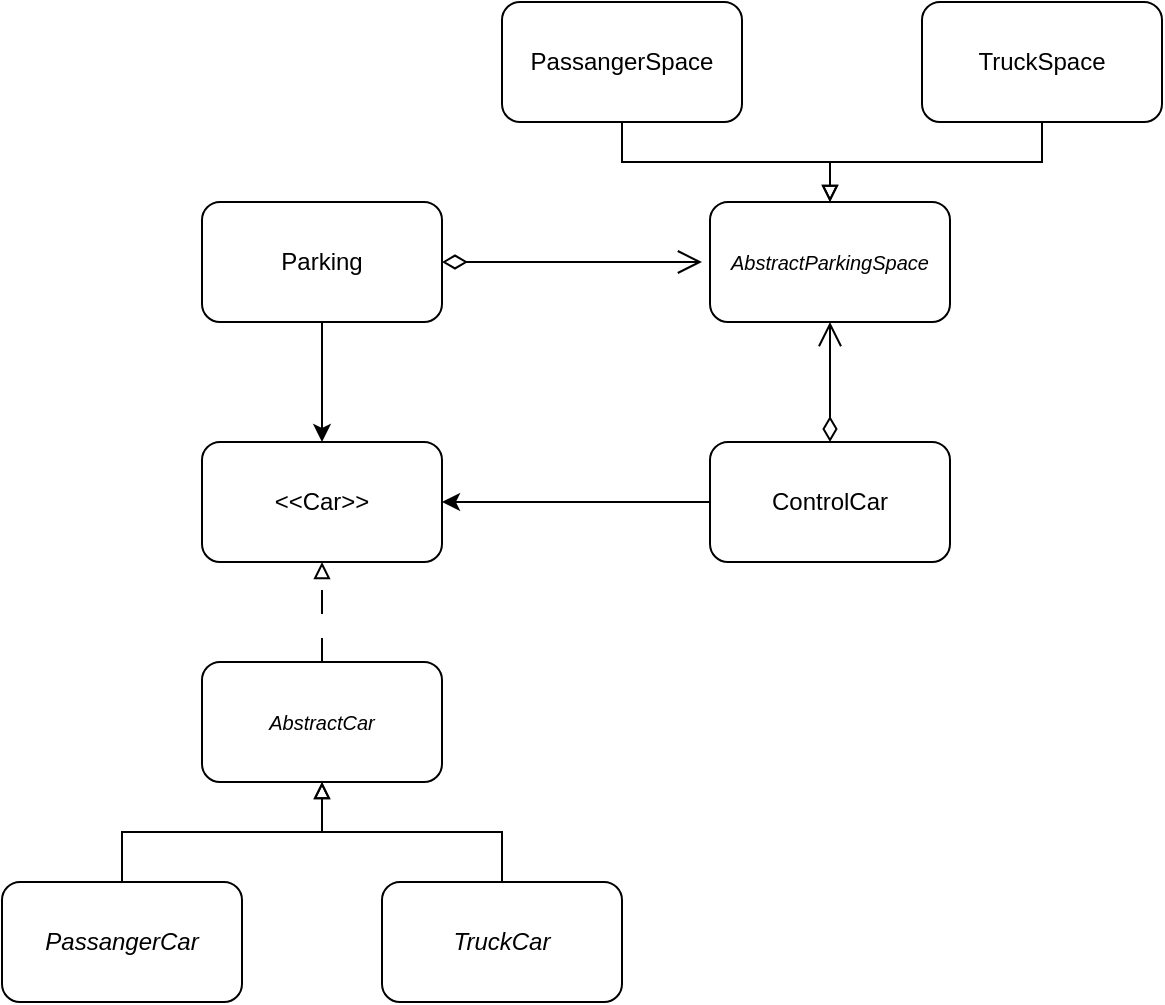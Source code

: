 <mxfile version="21.6.6" type="device">
  <diagram name="Страница 1" id="bYTtxUrRGukn5dWunuVq">
    <mxGraphModel dx="1050" dy="567" grid="1" gridSize="10" guides="1" tooltips="1" connect="1" arrows="1" fold="1" page="1" pageScale="1" pageWidth="827" pageHeight="1169" math="0" shadow="0">
      <root>
        <mxCell id="0" />
        <mxCell id="1" parent="0" />
        <mxCell id="NEkLJAMp8XwBHO0fQvia-23" value="&amp;lt;&amp;lt;Car&amp;gt;&amp;gt;" style="rounded=1;whiteSpace=wrap;html=1;" vertex="1" parent="1">
          <mxGeometry x="160" y="220" width="120" height="60" as="geometry" />
        </mxCell>
        <mxCell id="NEkLJAMp8XwBHO0fQvia-27" value="" style="edgeStyle=orthogonalEdgeStyle;rounded=0;orthogonalLoop=1;jettySize=auto;html=1;endArrow=block;endFill=0;dashed=1;dashPattern=12 12;" edge="1" parent="1" source="NEkLJAMp8XwBHO0fQvia-24" target="NEkLJAMp8XwBHO0fQvia-23">
          <mxGeometry relative="1" as="geometry" />
        </mxCell>
        <mxCell id="NEkLJAMp8XwBHO0fQvia-24" value="&lt;i&gt;&lt;font style=&quot;font-size: 10px;&quot;&gt;AbstractCar&lt;/font&gt;&lt;br&gt;&lt;/i&gt;" style="rounded=1;whiteSpace=wrap;html=1;" vertex="1" parent="1">
          <mxGeometry x="160" y="330" width="120" height="60" as="geometry" />
        </mxCell>
        <mxCell id="NEkLJAMp8XwBHO0fQvia-29" style="edgeStyle=orthogonalEdgeStyle;rounded=0;orthogonalLoop=1;jettySize=auto;html=1;exitX=0.5;exitY=0;exitDx=0;exitDy=0;endArrow=block;endFill=0;" edge="1" parent="1" source="NEkLJAMp8XwBHO0fQvia-28" target="NEkLJAMp8XwBHO0fQvia-24">
          <mxGeometry relative="1" as="geometry" />
        </mxCell>
        <mxCell id="NEkLJAMp8XwBHO0fQvia-28" value="&lt;i&gt;PassangerCar&lt;br&gt;&lt;/i&gt;" style="rounded=1;whiteSpace=wrap;html=1;" vertex="1" parent="1">
          <mxGeometry x="60" y="440" width="120" height="60" as="geometry" />
        </mxCell>
        <mxCell id="NEkLJAMp8XwBHO0fQvia-31" style="edgeStyle=orthogonalEdgeStyle;rounded=0;orthogonalLoop=1;jettySize=auto;html=1;exitX=0.5;exitY=0;exitDx=0;exitDy=0;entryX=0.5;entryY=1;entryDx=0;entryDy=0;endArrow=block;endFill=0;" edge="1" parent="1" source="NEkLJAMp8XwBHO0fQvia-30" target="NEkLJAMp8XwBHO0fQvia-24">
          <mxGeometry relative="1" as="geometry" />
        </mxCell>
        <mxCell id="NEkLJAMp8XwBHO0fQvia-30" value="&lt;i&gt;TruckCar&lt;br&gt;&lt;/i&gt;" style="rounded=1;whiteSpace=wrap;html=1;" vertex="1" parent="1">
          <mxGeometry x="250" y="440" width="120" height="60" as="geometry" />
        </mxCell>
        <mxCell id="NEkLJAMp8XwBHO0fQvia-34" style="edgeStyle=orthogonalEdgeStyle;rounded=0;orthogonalLoop=1;jettySize=auto;html=1;exitX=0;exitY=0.5;exitDx=0;exitDy=0;entryX=1;entryY=0.5;entryDx=0;entryDy=0;" edge="1" parent="1" source="NEkLJAMp8XwBHO0fQvia-32" target="NEkLJAMp8XwBHO0fQvia-23">
          <mxGeometry relative="1" as="geometry" />
        </mxCell>
        <mxCell id="NEkLJAMp8XwBHO0fQvia-38" value="" style="edgeStyle=orthogonalEdgeStyle;rounded=0;orthogonalLoop=1;jettySize=auto;html=1;endArrow=open;endFill=0;endSize=10;startArrow=diamondThin;startFill=0;startSize=10;" edge="1" parent="1" source="NEkLJAMp8XwBHO0fQvia-32" target="NEkLJAMp8XwBHO0fQvia-37">
          <mxGeometry relative="1" as="geometry" />
        </mxCell>
        <mxCell id="NEkLJAMp8XwBHO0fQvia-32" value="ControlCar" style="rounded=1;whiteSpace=wrap;html=1;" vertex="1" parent="1">
          <mxGeometry x="414" y="220" width="120" height="60" as="geometry" />
        </mxCell>
        <mxCell id="NEkLJAMp8XwBHO0fQvia-36" value="" style="edgeStyle=orthogonalEdgeStyle;rounded=0;orthogonalLoop=1;jettySize=auto;html=1;" edge="1" parent="1" source="NEkLJAMp8XwBHO0fQvia-35" target="NEkLJAMp8XwBHO0fQvia-23">
          <mxGeometry relative="1" as="geometry" />
        </mxCell>
        <mxCell id="NEkLJAMp8XwBHO0fQvia-43" style="edgeStyle=orthogonalEdgeStyle;rounded=0;orthogonalLoop=1;jettySize=auto;html=1;exitX=1;exitY=0.5;exitDx=0;exitDy=0;endArrow=open;endFill=0;startArrow=diamondThin;startFill=0;endSize=10;startSize=10;" edge="1" parent="1" source="NEkLJAMp8XwBHO0fQvia-35">
          <mxGeometry relative="1" as="geometry">
            <mxPoint x="410" y="130" as="targetPoint" />
          </mxGeometry>
        </mxCell>
        <mxCell id="NEkLJAMp8XwBHO0fQvia-35" value="Parking" style="rounded=1;whiteSpace=wrap;html=1;" vertex="1" parent="1">
          <mxGeometry x="160" y="100" width="120" height="60" as="geometry" />
        </mxCell>
        <mxCell id="NEkLJAMp8XwBHO0fQvia-37" value="&lt;i&gt;&lt;font style=&quot;font-size: 10px;&quot;&gt;AbstractParkingSpace&lt;/font&gt;&lt;/i&gt;" style="rounded=1;whiteSpace=wrap;html=1;" vertex="1" parent="1">
          <mxGeometry x="414" y="100" width="120" height="60" as="geometry" />
        </mxCell>
        <mxCell id="NEkLJAMp8XwBHO0fQvia-40" style="edgeStyle=orthogonalEdgeStyle;rounded=0;orthogonalLoop=1;jettySize=auto;html=1;exitX=0.5;exitY=1;exitDx=0;exitDy=0;entryX=0.5;entryY=0;entryDx=0;entryDy=0;endArrow=block;endFill=0;" edge="1" parent="1" source="NEkLJAMp8XwBHO0fQvia-39" target="NEkLJAMp8XwBHO0fQvia-37">
          <mxGeometry relative="1" as="geometry" />
        </mxCell>
        <mxCell id="NEkLJAMp8XwBHO0fQvia-39" value="PassangerSpace" style="rounded=1;whiteSpace=wrap;html=1;" vertex="1" parent="1">
          <mxGeometry x="310" width="120" height="60" as="geometry" />
        </mxCell>
        <mxCell id="NEkLJAMp8XwBHO0fQvia-42" style="edgeStyle=orthogonalEdgeStyle;rounded=0;orthogonalLoop=1;jettySize=auto;html=1;exitX=0.5;exitY=1;exitDx=0;exitDy=0;entryX=0.5;entryY=0;entryDx=0;entryDy=0;endArrow=block;endFill=0;" edge="1" parent="1" source="NEkLJAMp8XwBHO0fQvia-41" target="NEkLJAMp8XwBHO0fQvia-37">
          <mxGeometry relative="1" as="geometry" />
        </mxCell>
        <mxCell id="NEkLJAMp8XwBHO0fQvia-41" value="TruckSpace" style="rounded=1;whiteSpace=wrap;html=1;" vertex="1" parent="1">
          <mxGeometry x="520" width="120" height="60" as="geometry" />
        </mxCell>
      </root>
    </mxGraphModel>
  </diagram>
</mxfile>
